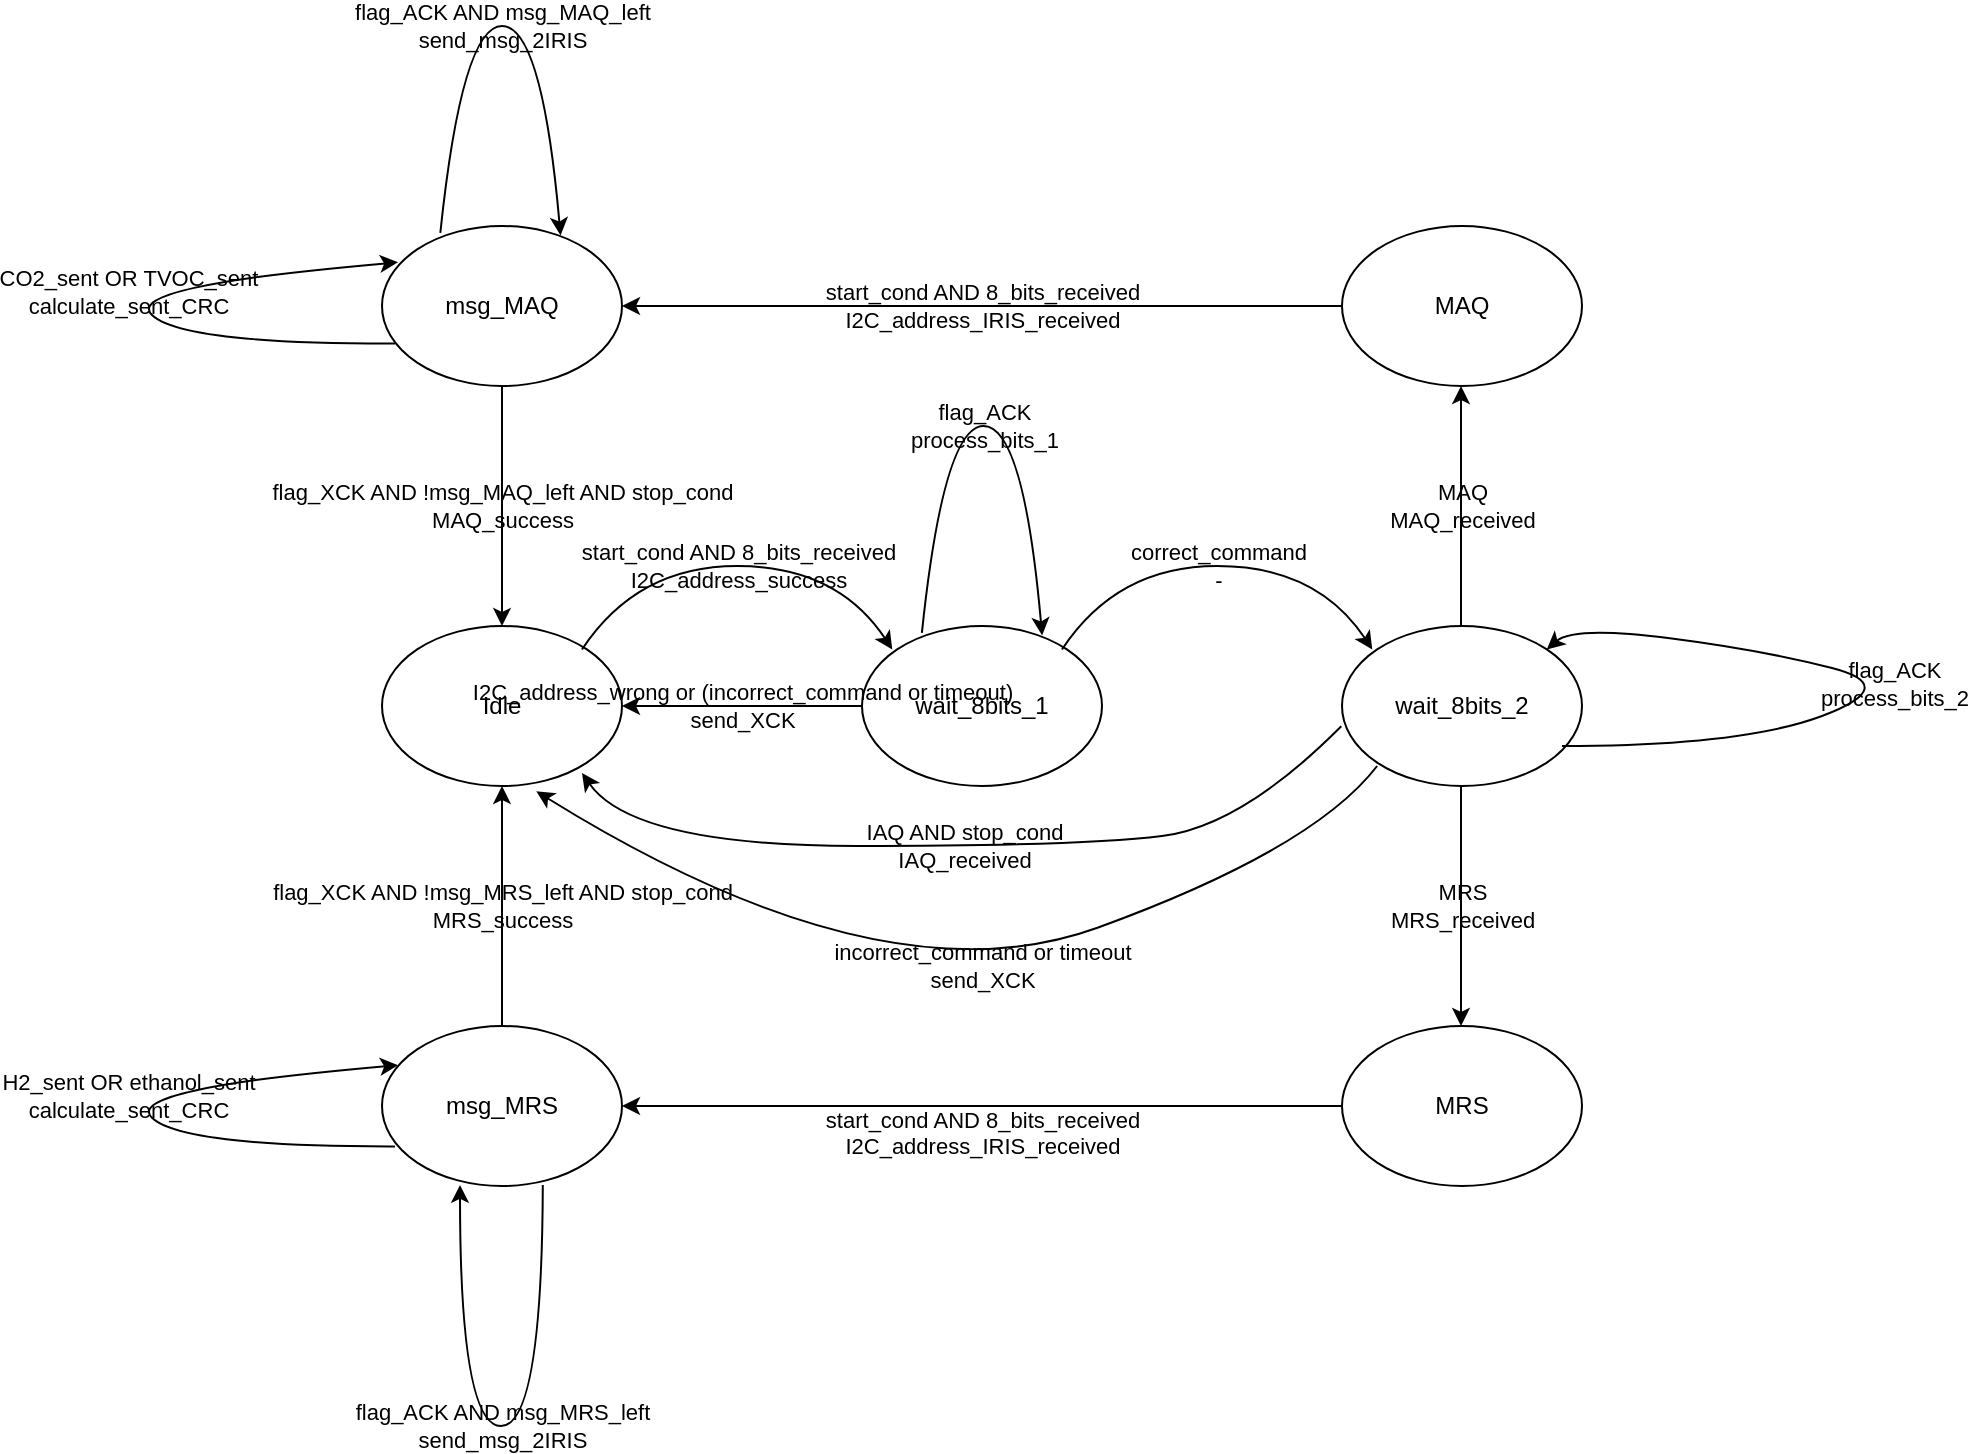 <mxfile version="13.0.9" type="google"><diagram id="Qh3VmbUcxHpzGWl7ZYWk" name="Page-1"><mxGraphModel dx="782" dy="1907" grid="1" gridSize="10" guides="1" tooltips="1" connect="1" arrows="1" fold="1" page="1" pageScale="1" pageWidth="827" pageHeight="1169" math="0" shadow="0"><root><mxCell id="0"/><mxCell id="1" parent="0"/><mxCell id="HTBU2NJ4YlD91T0enc8z-2" value="Idle" style="ellipse;whiteSpace=wrap;html=1;" parent="1" vertex="1"><mxGeometry x="440" y="200" width="120" height="80" as="geometry"/></mxCell><mxCell id="HTBU2NJ4YlD91T0enc8z-3" value="wait_8bits_1" style="ellipse;whiteSpace=wrap;html=1;" parent="1" vertex="1"><mxGeometry x="680" y="200" width="120" height="80" as="geometry"/></mxCell><mxCell id="HTBU2NJ4YlD91T0enc8z-4" value="MAQ" style="ellipse;whiteSpace=wrap;html=1;" parent="1" vertex="1"><mxGeometry x="920" width="120" height="80" as="geometry"/></mxCell><mxCell id="HTBU2NJ4YlD91T0enc8z-5" value="MRS" style="ellipse;whiteSpace=wrap;html=1;" parent="1" vertex="1"><mxGeometry x="920" y="400" width="120" height="80" as="geometry"/></mxCell><mxCell id="HTBU2NJ4YlD91T0enc8z-8" value="start_cond AND 8_bits_received&lt;br&gt;I2C_address_success" style="curved=1;endArrow=classic;html=1;exitX=1;exitY=0;exitDx=0;exitDy=0;entryX=0;entryY=0;entryDx=0;entryDy=0;labelBackgroundColor=none;" parent="1" edge="1"><mxGeometry width="50" height="50" relative="1" as="geometry"><mxPoint x="539.996" y="211.716" as="sourcePoint"/><mxPoint x="695.144" y="211.716" as="targetPoint"/><Array as="points"><mxPoint x="567.57" y="170"/><mxPoint x="667.57" y="170"/></Array></mxGeometry></mxCell><mxCell id="HTBU2NJ4YlD91T0enc8z-9" value="IAQ AND stop_cond&lt;br&gt;IAQ_received" style="curved=1;endArrow=classic;html=1;exitX=-0.003;exitY=0.627;exitDx=0;exitDy=0;entryX=0.854;entryY=0.919;entryDx=0;entryDy=0;entryPerimeter=0;labelBackgroundColor=none;exitPerimeter=0;" parent="1" source="agIjfzacNTQ0RaLiw-fo-1" edge="1"><mxGeometry width="50" height="50" relative="1" as="geometry"><mxPoint x="692.52" y="270" as="sourcePoint"/><mxPoint x="540" y="273.52" as="targetPoint"/><Array as="points"><mxPoint x="870" y="300"/><mxPoint x="790" y="310"/><mxPoint x="565.52" y="310"/></Array></mxGeometry></mxCell><mxCell id="HTBU2NJ4YlD91T0enc8z-14" value="msg_MAQ" style="ellipse;whiteSpace=wrap;html=1;" parent="1" vertex="1"><mxGeometry x="440" width="120" height="80" as="geometry"/></mxCell><mxCell id="HTBU2NJ4YlD91T0enc8z-15" value="msg_MRS" style="ellipse;whiteSpace=wrap;html=1;" parent="1" vertex="1"><mxGeometry x="440" y="400" width="120" height="80" as="geometry"/></mxCell><mxCell id="HTBU2NJ4YlD91T0enc8z-20" value="flag_XCK AND !msg_MAQ_left AND stop_cond&lt;br&gt;MAQ_success" style="endArrow=classic;html=1;exitX=0.5;exitY=1;exitDx=0;exitDy=0;entryX=0.5;entryY=0;entryDx=0;entryDy=0;labelBackgroundColor=none;" parent="1" source="HTBU2NJ4YlD91T0enc8z-14" target="HTBU2NJ4YlD91T0enc8z-2" edge="1"><mxGeometry width="50" height="50" relative="1" as="geometry"><mxPoint x="540" y="240" as="sourcePoint"/><mxPoint x="590" y="190" as="targetPoint"/></mxGeometry></mxCell><mxCell id="HTBU2NJ4YlD91T0enc8z-21" value="&lt;span style=&quot;font-family: &amp;#34;helvetica&amp;#34; ; font-size: 11px ; font-style: normal ; font-weight: 400 ; letter-spacing: normal ; text-align: center ; text-indent: 0px ; text-transform: none ; word-spacing: 0px ; float: none ; display: inline&quot;&gt;flag_XCK AND !msg_MRS_left AND stop_cond&lt;/span&gt;&lt;br style=&quot;font-family: &amp;#34;helvetica&amp;#34; ; font-size: 11px ; font-style: normal ; font-weight: 400 ; letter-spacing: normal ; text-align: center ; text-indent: 0px ; text-transform: none ; word-spacing: 0px&quot;&gt;&lt;span style=&quot;font-family: &amp;#34;helvetica&amp;#34; ; font-size: 11px ; font-style: normal ; font-weight: 400 ; letter-spacing: normal ; text-align: center ; text-indent: 0px ; text-transform: none ; word-spacing: 0px ; float: none ; display: inline&quot;&gt;MRS_success&lt;/span&gt;" style="endArrow=classic;html=1;exitX=0.5;exitY=0;exitDx=0;exitDy=0;entryX=0.5;entryY=1;entryDx=0;entryDy=0;labelBackgroundColor=none;" parent="1" source="HTBU2NJ4YlD91T0enc8z-15" target="HTBU2NJ4YlD91T0enc8z-2" edge="1"><mxGeometry width="50" height="50" relative="1" as="geometry"><mxPoint x="500" y="390" as="sourcePoint"/><mxPoint x="590" y="190" as="targetPoint"/></mxGeometry></mxCell><mxCell id="HTBU2NJ4YlD91T0enc8z-22" value="CO2_sent OR TVOC_sent&lt;br&gt;calculate_sent_CRC" style="curved=1;endArrow=classic;html=1;entryX=0.067;entryY=0.227;entryDx=0;entryDy=0;entryPerimeter=0;exitX=0.054;exitY=0.735;exitDx=0;exitDy=0;exitPerimeter=0;labelBackgroundColor=none;" parent="1" source="HTBU2NJ4YlD91T0enc8z-14" target="HTBU2NJ4YlD91T0enc8z-14" edge="1"><mxGeometry width="50" height="50" relative="1" as="geometry"><mxPoint x="540" y="240" as="sourcePoint"/><mxPoint x="590" y="190" as="targetPoint"/><Array as="points"><mxPoint x="340" y="59"/><mxPoint x="310" y="30"/></Array></mxGeometry></mxCell><mxCell id="HTBU2NJ4YlD91T0enc8z-23" value="flag_ACK AND msg_MAQ_left&lt;br&gt;send_msg_2IRIS" style="curved=1;endArrow=classic;html=1;entryX=0.744;entryY=0.059;entryDx=0;entryDy=0;entryPerimeter=0;exitX=0.243;exitY=0.043;exitDx=0;exitDy=0;exitPerimeter=0;labelBackgroundColor=none;" parent="1" source="HTBU2NJ4YlD91T0enc8z-14" target="HTBU2NJ4YlD91T0enc8z-14" edge="1"><mxGeometry width="50" height="50" relative="1" as="geometry"><mxPoint x="460" y="50" as="sourcePoint"/><mxPoint x="510" as="targetPoint"/><Array as="points"><mxPoint x="480" y="-100"/><mxPoint x="520" y="-100"/></Array></mxGeometry></mxCell><mxCell id="HTBU2NJ4YlD91T0enc8z-24" value="&lt;span style=&quot;font-family: &amp;quot;helvetica&amp;quot; ; font-size: 11px ; font-style: normal ; font-weight: 400 ; letter-spacing: normal ; text-align: center ; text-indent: 0px ; text-transform: none ; word-spacing: 0px ; float: none ; display: inline&quot;&gt;H2_sent OR ethanol_sent&lt;/span&gt;&lt;br style=&quot;font-family: &amp;quot;helvetica&amp;quot; ; font-size: 11px ; font-style: normal ; font-weight: 400 ; letter-spacing: normal ; text-align: center ; text-indent: 0px ; text-transform: none ; word-spacing: 0px&quot;&gt;&lt;span style=&quot;font-family: &amp;quot;helvetica&amp;quot; ; font-size: 11px ; font-style: normal ; font-weight: 400 ; letter-spacing: normal ; text-align: center ; text-indent: 0px ; text-transform: none ; word-spacing: 0px ; float: none ; display: inline&quot;&gt;calculate_sent_CRC&lt;/span&gt;&lt;br&gt;" style="curved=1;endArrow=classic;html=1;entryX=0.067;entryY=0.227;entryDx=0;entryDy=0;entryPerimeter=0;exitX=0.054;exitY=0.735;exitDx=0;exitDy=0;exitPerimeter=0;labelBackgroundColor=none;" parent="1" edge="1"><mxGeometry width="50" height="50" relative="1" as="geometry"><mxPoint x="446.48" y="460.22" as="sourcePoint"/><mxPoint x="448.04" y="419.58" as="targetPoint"/><Array as="points"><mxPoint x="340" y="460.42"/><mxPoint x="310" y="431.42"/></Array></mxGeometry></mxCell><mxCell id="HTBU2NJ4YlD91T0enc8z-25" value="&lt;span style=&quot;font-family: &amp;#34;helvetica&amp;#34; ; font-size: 11px ; font-style: normal ; font-weight: 400 ; letter-spacing: normal ; text-align: center ; text-indent: 0px ; text-transform: none ; word-spacing: 0px ; float: none ; display: inline&quot;&gt;flag_ACK AND&amp;nbsp;&lt;/span&gt;msg_MRS_left&lt;br style=&quot;font-family: &amp;#34;helvetica&amp;#34; ; font-size: 11px ; font-style: normal ; font-weight: 400 ; letter-spacing: normal ; text-align: center ; text-indent: 0px ; text-transform: none ; word-spacing: 0px&quot;&gt;&lt;span style=&quot;font-family: &amp;#34;helvetica&amp;#34; ; font-size: 11px ; font-style: normal ; font-weight: 400 ; letter-spacing: normal ; text-align: center ; text-indent: 0px ; text-transform: none ; word-spacing: 0px ; float: none ; display: inline&quot;&gt;send_msg_2IRIS&lt;/span&gt;" style="curved=1;endArrow=classic;html=1;entryX=0.325;entryY=0.993;entryDx=0;entryDy=0;entryPerimeter=0;exitX=0.67;exitY=0.993;exitDx=0;exitDy=0;exitPerimeter=0;labelBackgroundColor=none;" parent="1" source="HTBU2NJ4YlD91T0enc8z-15" target="HTBU2NJ4YlD91T0enc8z-15" edge="1"><mxGeometry width="50" height="50" relative="1" as="geometry"><mxPoint x="430" y="580" as="sourcePoint"/><mxPoint x="480" y="530" as="targetPoint"/><Array as="points"><mxPoint x="520" y="600"/><mxPoint x="479" y="600"/></Array></mxGeometry></mxCell><mxCell id="HTBU2NJ4YlD91T0enc8z-30" value="start_cond AND 8_bits_received&lt;br&gt;I2C_address_IRIS_received" style="endArrow=classic;html=1;exitX=0;exitY=0.5;exitDx=0;exitDy=0;entryX=1;entryY=0.5;entryDx=0;entryDy=0;labelBackgroundColor=none;" parent="1" source="HTBU2NJ4YlD91T0enc8z-4" target="HTBU2NJ4YlD91T0enc8z-14" edge="1"><mxGeometry width="50" height="50" relative="1" as="geometry"><mxPoint x="410" y="260" as="sourcePoint"/><mxPoint x="460" y="210" as="targetPoint"/></mxGeometry></mxCell><mxCell id="HTBU2NJ4YlD91T0enc8z-32" value="&lt;br&gt;&lt;br&gt;&lt;span style=&quot;font-family: &amp;#34;helvetica&amp;#34; ; font-size: 11px ; font-style: normal ; font-weight: 400 ; letter-spacing: normal ; text-align: center ; text-indent: 0px ; text-transform: none ; word-spacing: 0px ; float: none ; display: inline&quot;&gt;start_cond AND&amp;nbsp;&lt;/span&gt;8_bits_received&lt;br style=&quot;font-family: &amp;#34;helvetica&amp;#34; ; font-size: 11px ; font-style: normal ; font-weight: 400 ; letter-spacing: normal ; text-align: center ; text-indent: 0px ; text-transform: none ; word-spacing: 0px&quot;&gt;&lt;span style=&quot;font-family: &amp;#34;helvetica&amp;#34; ; font-size: 11px ; font-style: normal ; font-weight: 400 ; letter-spacing: normal ; text-align: center ; text-indent: 0px ; text-transform: none ; word-spacing: 0px ; float: none ; display: inline&quot;&gt;I2C_address_IRIS_received&lt;/span&gt;&lt;br&gt;" style="endArrow=classic;html=1;exitX=0;exitY=0.5;exitDx=0;exitDy=0;entryX=1;entryY=0.5;entryDx=0;entryDy=0;labelBackgroundColor=none;" parent="1" source="HTBU2NJ4YlD91T0enc8z-5" target="HTBU2NJ4YlD91T0enc8z-15" edge="1"><mxGeometry width="50" height="50" relative="1" as="geometry"><mxPoint x="410" y="260" as="sourcePoint"/><mxPoint x="460" y="210" as="targetPoint"/></mxGeometry></mxCell><mxCell id="nKKzZ3Q9CDnXi8admUZm-2" value="I2C_address_wrong or (incorrect_command or timeout)&lt;br&gt;send_XCK" style="endArrow=classic;html=1;exitX=0;exitY=0.5;exitDx=0;exitDy=0;entryX=1;entryY=0.5;entryDx=0;entryDy=0;labelBackgroundColor=none;" parent="1" source="HTBU2NJ4YlD91T0enc8z-3" target="HTBU2NJ4YlD91T0enc8z-2" edge="1"><mxGeometry width="50" height="50" relative="1" as="geometry"><mxPoint x="380" y="260" as="sourcePoint"/><mxPoint x="430" y="210" as="targetPoint"/></mxGeometry></mxCell><mxCell id="agIjfzacNTQ0RaLiw-fo-1" value="wait_8bits_2" style="ellipse;whiteSpace=wrap;html=1;" parent="1" vertex="1"><mxGeometry x="920" y="200" width="120" height="80" as="geometry"/></mxCell><mxCell id="agIjfzacNTQ0RaLiw-fo-2" value="MAQ&lt;br&gt;MAQ_received" style="endArrow=classic;html=1;exitX=0.5;exitY=0;exitDx=0;exitDy=0;entryX=0.5;entryY=1;entryDx=0;entryDy=0;labelBackgroundColor=none;" parent="1" edge="1"><mxGeometry width="50" height="50" relative="1" as="geometry"><mxPoint x="979.5" y="200" as="sourcePoint"/><mxPoint x="979.5" y="80" as="targetPoint"/><Array as="points"><mxPoint x="979.5" y="110"/></Array></mxGeometry></mxCell><mxCell id="agIjfzacNTQ0RaLiw-fo-5" value="MRS&lt;br&gt;MRS_received" style="endArrow=classic;html=1;exitX=0.5;exitY=1;exitDx=0;exitDy=0;entryX=0.5;entryY=0;entryDx=0;entryDy=0;labelBackgroundColor=none;" parent="1" edge="1"><mxGeometry width="50" height="50" relative="1" as="geometry"><mxPoint x="979.5" y="280" as="sourcePoint"/><mxPoint x="979.5" y="400" as="targetPoint"/></mxGeometry></mxCell><mxCell id="agIjfzacNTQ0RaLiw-fo-6" value="correct_command&lt;br&gt;-" style="curved=1;endArrow=classic;html=1;exitX=1;exitY=0;exitDx=0;exitDy=0;entryX=0;entryY=0;entryDx=0;entryDy=0;labelBackgroundColor=none;" parent="1" edge="1"><mxGeometry width="50" height="50" relative="1" as="geometry"><mxPoint x="779.996" y="211.716" as="sourcePoint"/><mxPoint x="935.144" y="211.716" as="targetPoint"/><Array as="points"><mxPoint x="807.57" y="170"/><mxPoint x="907.57" y="170"/></Array></mxGeometry></mxCell><mxCell id="agIjfzacNTQ0RaLiw-fo-7" value="incorrect_command or timeout&lt;br&gt;send_XCK" style="curved=1;endArrow=classic;html=1;exitX=0;exitY=1;exitDx=0;exitDy=0;entryX=0.643;entryY=1.033;entryDx=0;entryDy=0;entryPerimeter=0;labelBackgroundColor=none;" parent="1" target="HTBU2NJ4YlD91T0enc8z-2" edge="1"><mxGeometry x="-0.06" y="-2" width="50" height="50" relative="1" as="geometry"><mxPoint x="937.574" y="270.004" as="sourcePoint"/><mxPoint x="780" y="275.24" as="targetPoint"/><Array as="points"><mxPoint x="905.52" y="311.72"/><mxPoint x="690" y="390"/></Array><mxPoint as="offset"/></mxGeometry></mxCell><mxCell id="agIjfzacNTQ0RaLiw-fo-12" value="flag_ACK&lt;br&gt;process_bits_1" style="curved=1;endArrow=classic;html=1;entryX=0.744;entryY=0.059;entryDx=0;entryDy=0;entryPerimeter=0;exitX=0.243;exitY=0.043;exitDx=0;exitDy=0;exitPerimeter=0;labelBackgroundColor=none;" parent="1" edge="1"><mxGeometry width="50" height="50" relative="1" as="geometry"><mxPoint x="709.94" y="203.44" as="sourcePoint"/><mxPoint x="770.06" y="204.72" as="targetPoint"/><Array as="points"><mxPoint x="720.78" y="100"/><mxPoint x="760.78" y="100"/></Array></mxGeometry></mxCell><mxCell id="agIjfzacNTQ0RaLiw-fo-14" value="flag_ACK&lt;br&gt;process_bits_2" style="curved=1;endArrow=classic;html=1;entryX=1;entryY=0;entryDx=0;entryDy=0;labelBackgroundColor=none;" parent="1" target="agIjfzacNTQ0RaLiw-fo-1" edge="1"><mxGeometry width="50" height="50" relative="1" as="geometry"><mxPoint x="1030" y="260" as="sourcePoint"/><mxPoint x="1030" y="227" as="targetPoint"/><Array as="points"><mxPoint x="1120" y="260"/><mxPoint x="1200" y="230"/><mxPoint x="1130" y="212"/><mxPoint x="1036" y="200"/></Array></mxGeometry></mxCell></root></mxGraphModel></diagram></mxfile>